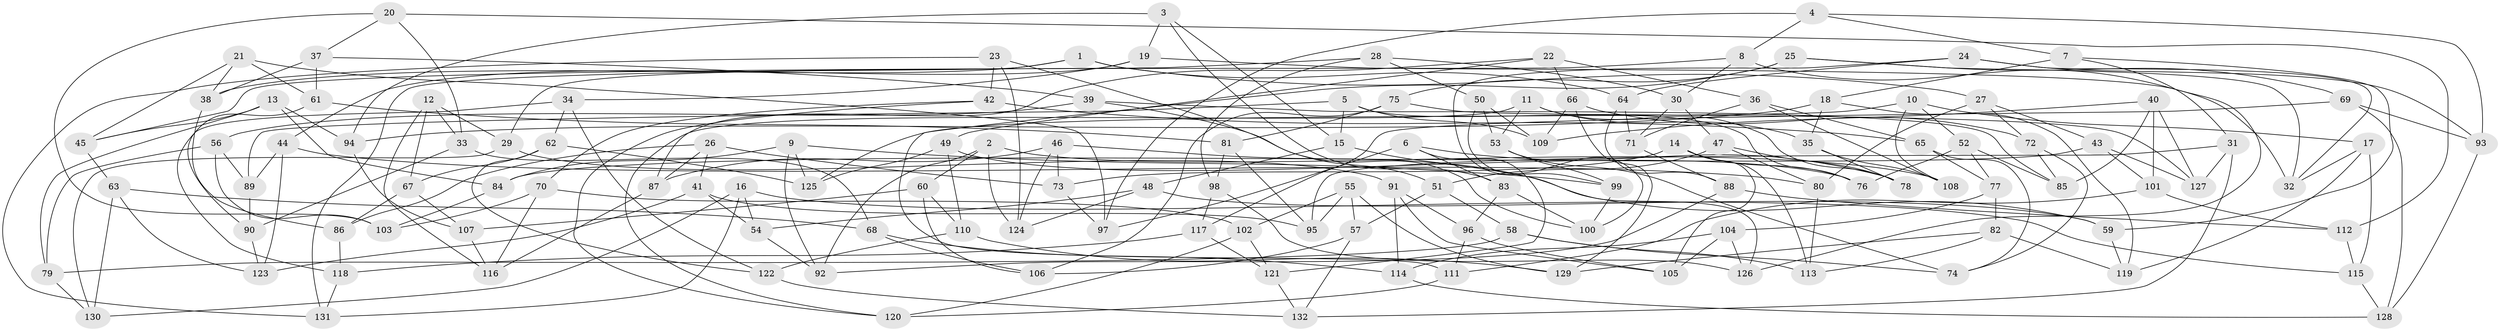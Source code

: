 // coarse degree distribution, {6: 0.358695652173913, 4: 0.5543478260869565, 5: 0.07608695652173914, 3: 0.010869565217391304}
// Generated by graph-tools (version 1.1) at 2025/24/03/03/25 07:24:27]
// undirected, 132 vertices, 264 edges
graph export_dot {
graph [start="1"]
  node [color=gray90,style=filled];
  1;
  2;
  3;
  4;
  5;
  6;
  7;
  8;
  9;
  10;
  11;
  12;
  13;
  14;
  15;
  16;
  17;
  18;
  19;
  20;
  21;
  22;
  23;
  24;
  25;
  26;
  27;
  28;
  29;
  30;
  31;
  32;
  33;
  34;
  35;
  36;
  37;
  38;
  39;
  40;
  41;
  42;
  43;
  44;
  45;
  46;
  47;
  48;
  49;
  50;
  51;
  52;
  53;
  54;
  55;
  56;
  57;
  58;
  59;
  60;
  61;
  62;
  63;
  64;
  65;
  66;
  67;
  68;
  69;
  70;
  71;
  72;
  73;
  74;
  75;
  76;
  77;
  78;
  79;
  80;
  81;
  82;
  83;
  84;
  85;
  86;
  87;
  88;
  89;
  90;
  91;
  92;
  93;
  94;
  95;
  96;
  97;
  98;
  99;
  100;
  101;
  102;
  103;
  104;
  105;
  106;
  107;
  108;
  109;
  110;
  111;
  112;
  113;
  114;
  115;
  116;
  117;
  118;
  119;
  120;
  121;
  122;
  123;
  124;
  125;
  126;
  127;
  128;
  129;
  130;
  131;
  132;
  1 -- 29;
  1 -- 38;
  1 -- 64;
  1 -- 27;
  2 -- 60;
  2 -- 108;
  2 -- 124;
  2 -- 92;
  3 -- 15;
  3 -- 19;
  3 -- 83;
  3 -- 94;
  4 -- 7;
  4 -- 8;
  4 -- 97;
  4 -- 93;
  5 -- 76;
  5 -- 89;
  5 -- 15;
  5 -- 109;
  6 -- 97;
  6 -- 78;
  6 -- 83;
  6 -- 121;
  7 -- 18;
  7 -- 31;
  7 -- 59;
  8 -- 30;
  8 -- 126;
  8 -- 45;
  9 -- 92;
  9 -- 125;
  9 -- 84;
  9 -- 99;
  10 -- 108;
  10 -- 52;
  10 -- 125;
  10 -- 17;
  11 -- 120;
  11 -- 53;
  11 -- 35;
  11 -- 78;
  12 -- 116;
  12 -- 29;
  12 -- 67;
  12 -- 33;
  13 -- 45;
  13 -- 79;
  13 -- 94;
  13 -- 84;
  14 -- 73;
  14 -- 113;
  14 -- 105;
  14 -- 76;
  15 -- 126;
  15 -- 48;
  16 -- 130;
  16 -- 115;
  16 -- 54;
  16 -- 131;
  17 -- 115;
  17 -- 119;
  17 -- 32;
  18 -- 119;
  18 -- 94;
  18 -- 35;
  19 -- 34;
  19 -- 32;
  19 -- 44;
  20 -- 37;
  20 -- 33;
  20 -- 103;
  20 -- 112;
  21 -- 45;
  21 -- 97;
  21 -- 61;
  21 -- 38;
  22 -- 66;
  22 -- 87;
  22 -- 49;
  22 -- 36;
  23 -- 42;
  23 -- 124;
  23 -- 51;
  23 -- 131;
  24 -- 64;
  24 -- 32;
  24 -- 99;
  24 -- 93;
  25 -- 111;
  25 -- 75;
  25 -- 69;
  25 -- 32;
  26 -- 87;
  26 -- 73;
  26 -- 41;
  26 -- 86;
  27 -- 72;
  27 -- 43;
  27 -- 80;
  28 -- 131;
  28 -- 98;
  28 -- 30;
  28 -- 50;
  29 -- 91;
  29 -- 130;
  30 -- 71;
  30 -- 47;
  31 -- 127;
  31 -- 95;
  31 -- 132;
  33 -- 68;
  33 -- 90;
  34 -- 122;
  34 -- 62;
  34 -- 118;
  35 -- 108;
  35 -- 78;
  36 -- 71;
  36 -- 108;
  36 -- 65;
  37 -- 61;
  37 -- 38;
  37 -- 39;
  38 -- 86;
  39 -- 100;
  39 -- 56;
  39 -- 85;
  40 -- 101;
  40 -- 109;
  40 -- 85;
  40 -- 127;
  41 -- 54;
  41 -- 123;
  41 -- 95;
  42 -- 65;
  42 -- 120;
  42 -- 70;
  43 -- 101;
  43 -- 127;
  43 -- 84;
  44 -- 80;
  44 -- 123;
  44 -- 89;
  45 -- 63;
  46 -- 59;
  46 -- 124;
  46 -- 73;
  46 -- 87;
  47 -- 78;
  47 -- 51;
  47 -- 80;
  48 -- 59;
  48 -- 54;
  48 -- 124;
  49 -- 125;
  49 -- 110;
  49 -- 76;
  50 -- 100;
  50 -- 109;
  50 -- 53;
  51 -- 58;
  51 -- 57;
  52 -- 76;
  52 -- 85;
  52 -- 77;
  53 -- 99;
  53 -- 74;
  54 -- 92;
  55 -- 129;
  55 -- 102;
  55 -- 57;
  55 -- 95;
  56 -- 103;
  56 -- 79;
  56 -- 89;
  57 -- 106;
  57 -- 132;
  58 -- 74;
  58 -- 79;
  58 -- 113;
  59 -- 119;
  60 -- 110;
  60 -- 107;
  60 -- 106;
  61 -- 81;
  61 -- 90;
  62 -- 122;
  62 -- 67;
  62 -- 125;
  63 -- 68;
  63 -- 123;
  63 -- 130;
  64 -- 88;
  64 -- 71;
  65 -- 74;
  65 -- 77;
  66 -- 72;
  66 -- 109;
  66 -- 129;
  67 -- 107;
  67 -- 86;
  68 -- 114;
  68 -- 106;
  69 -- 93;
  69 -- 117;
  69 -- 128;
  70 -- 102;
  70 -- 116;
  70 -- 103;
  71 -- 88;
  72 -- 85;
  72 -- 74;
  73 -- 97;
  75 -- 106;
  75 -- 127;
  75 -- 81;
  77 -- 82;
  77 -- 104;
  79 -- 130;
  80 -- 113;
  81 -- 98;
  81 -- 95;
  82 -- 113;
  82 -- 129;
  82 -- 119;
  83 -- 96;
  83 -- 100;
  84 -- 103;
  86 -- 118;
  87 -- 116;
  88 -- 92;
  88 -- 112;
  89 -- 90;
  90 -- 123;
  91 -- 96;
  91 -- 105;
  91 -- 114;
  93 -- 128;
  94 -- 107;
  96 -- 111;
  96 -- 105;
  98 -- 117;
  98 -- 126;
  99 -- 100;
  101 -- 112;
  101 -- 111;
  102 -- 121;
  102 -- 120;
  104 -- 126;
  104 -- 114;
  104 -- 105;
  107 -- 116;
  110 -- 129;
  110 -- 122;
  111 -- 120;
  112 -- 115;
  114 -- 128;
  115 -- 128;
  117 -- 118;
  117 -- 121;
  118 -- 131;
  121 -- 132;
  122 -- 132;
}
